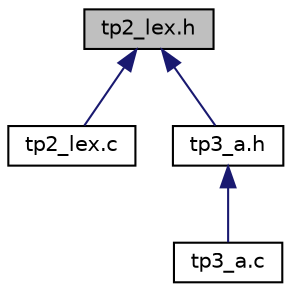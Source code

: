 digraph "tp2_lex.h"
{
  edge [fontname="Helvetica",fontsize="10",labelfontname="Helvetica",labelfontsize="10"];
  node [fontname="Helvetica",fontsize="10",shape=record];
  Node6 [label="tp2_lex.h",height=0.2,width=0.4,color="black", fillcolor="grey75", style="filled", fontcolor="black"];
  Node6 -> Node7 [dir="back",color="midnightblue",fontsize="10",style="solid",fontname="Helvetica"];
  Node7 [label="tp2_lex.c",height=0.2,width=0.4,color="black", fillcolor="white", style="filled",URL="$tp2__lex_8c.html",tooltip="analyseur lexical pour le langage JSON "];
  Node6 -> Node8 [dir="back",color="midnightblue",fontsize="10",style="solid",fontname="Helvetica"];
  Node8 [label="tp3_a.h",height=0.2,width=0.4,color="black", fillcolor="white", style="filled",URL="$tp3__a_8h.html",tooltip="Header pour analyseur syntaxique LR pour le langage JSON. "];
  Node8 -> Node9 [dir="back",color="midnightblue",fontsize="10",style="solid",fontname="Helvetica"];
  Node9 [label="tp3_a.c",height=0.2,width=0.4,color="black", fillcolor="white", style="filled",URL="$tp3__a_8c.html",tooltip="Analyseur syntaxique LR. "];
}
